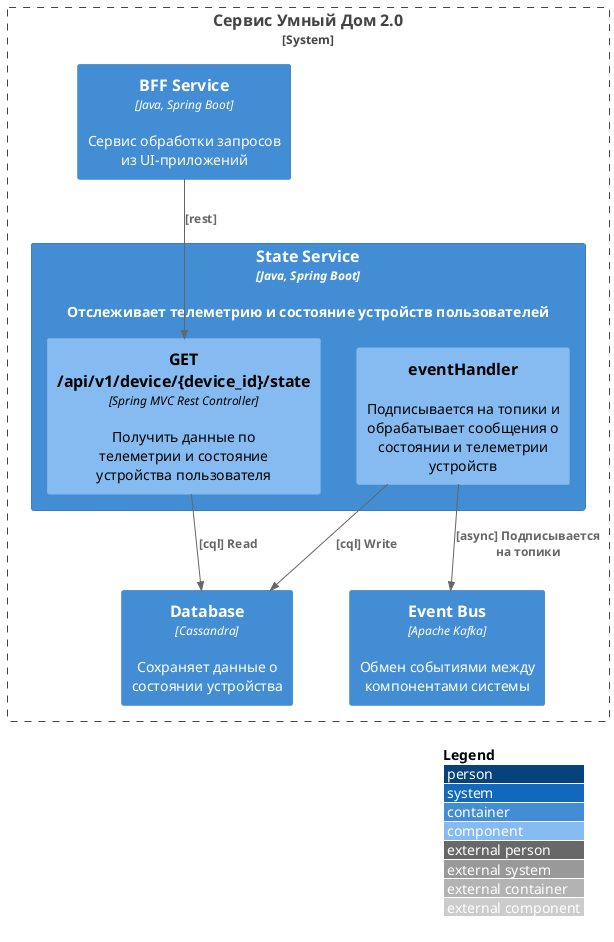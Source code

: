 @startuml

!include <C4/C4_Container>
!include <C4/C4_Component>

LAYOUT_TOP_DOWN()

LAYOUT_WITH_LEGEND()

System_Boundary(system, "Сервис Умный Дом 2.0") {

    Container(state, "State Service", "Java, Spring Boot", "Отслеживает телеметрию и состояние устройств пользователей") {
        
        Component(getState, "GET /api/v1/device/{device_id}/state", "Spring MVC Rest Controller", "Получить данные по телеметрии и состояние устройства пользователя")
    
        Component(consume, "eventHandler", "", "Подписывается на топики и обрабатывает сообщения о состоянии и телеметрии устройств")

    }

    Container(bus, "Event Bus", "Apache Kafka", "Обмен событиями между компонентами системы")

    Container(bff, "BFF Service", "Java, Spring Boot", "Сервис обработки запросов из UI-приложений")

    Container(dbs, "Database", "Cassandra", "Сохраняет данные о состоянии устройства")


}

Rel(bff, getState, "[rest]")

Rel(getState, dbs, "[cql] Read")
Rel(consume, dbs, "[cql] Write")

Rel(consume, bus, "[async] Подписывается на топики")

' Rel(getState, state, "[rest] Запрашивает данные")


' Rel(gtw, getState, "[rest]")



@enduml
